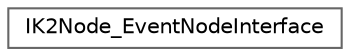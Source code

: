 digraph "Graphical Class Hierarchy"
{
 // INTERACTIVE_SVG=YES
 // LATEX_PDF_SIZE
  bgcolor="transparent";
  edge [fontname=Helvetica,fontsize=10,labelfontname=Helvetica,labelfontsize=10];
  node [fontname=Helvetica,fontsize=10,shape=box,height=0.2,width=0.4];
  rankdir="LR";
  Node0 [id="Node000000",label="IK2Node_EventNodeInterface",height=0.2,width=0.4,color="grey40", fillcolor="white", style="filled",URL="$db/d81/classIK2Node__EventNodeInterface.html",tooltip=" "];
}
